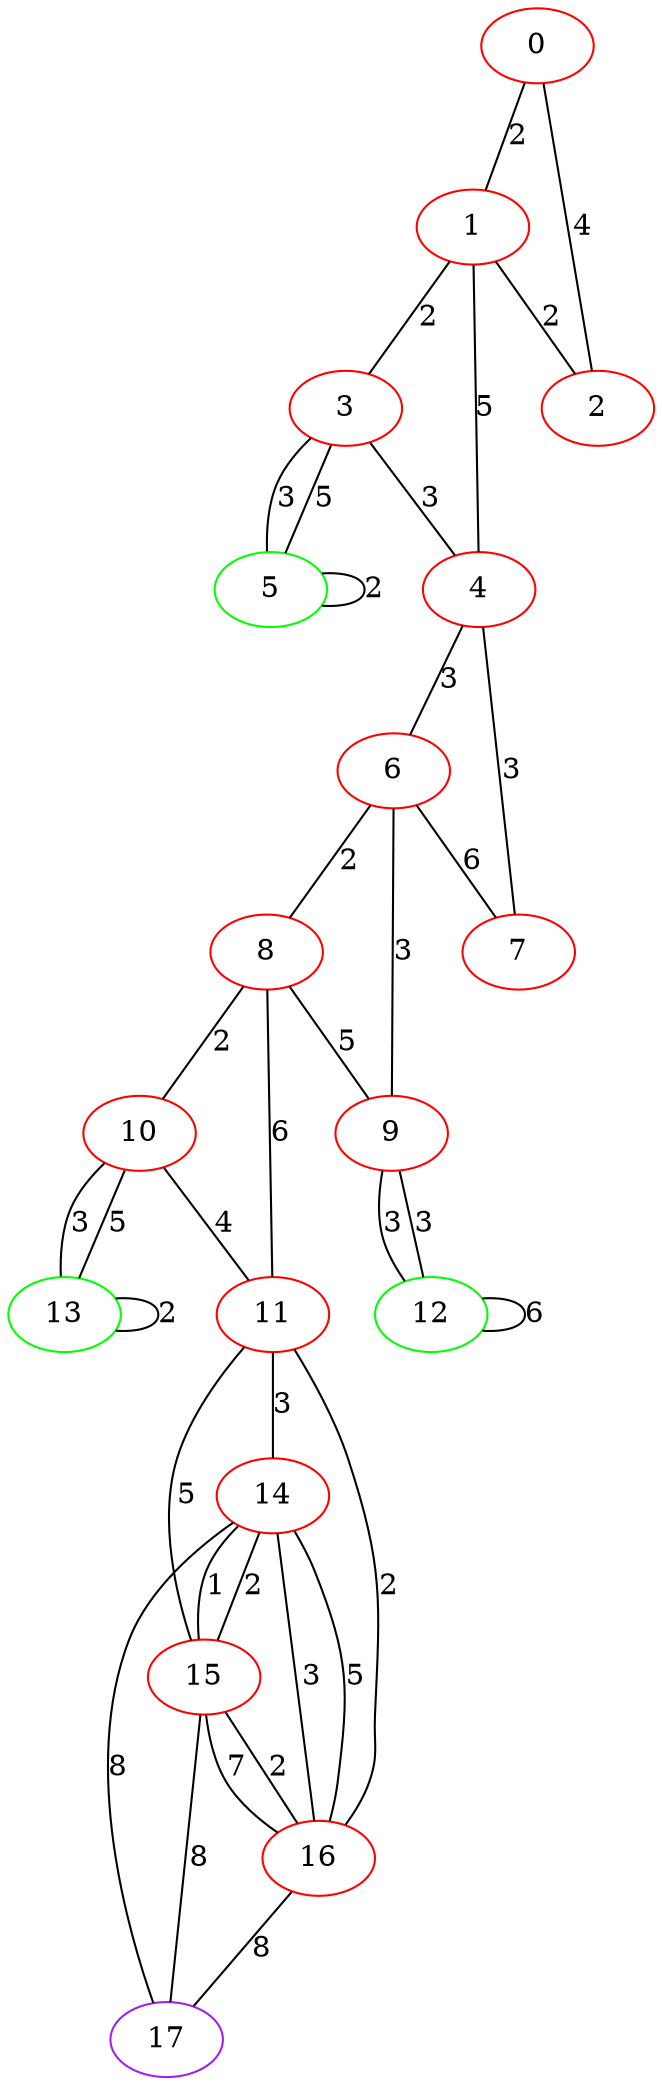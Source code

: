 graph "" {
0 [color=red, weight=1];
1 [color=red, weight=1];
2 [color=red, weight=1];
3 [color=red, weight=1];
4 [color=red, weight=1];
5 [color=green, weight=2];
6 [color=red, weight=1];
7 [color=red, weight=1];
8 [color=red, weight=1];
9 [color=red, weight=1];
10 [color=red, weight=1];
11 [color=red, weight=1];
12 [color=green, weight=2];
13 [color=green, weight=2];
14 [color=red, weight=1];
15 [color=red, weight=1];
16 [color=red, weight=1];
17 [color=purple, weight=4];
0 -- 1  [key=0, label=2];
0 -- 2  [key=0, label=4];
1 -- 2  [key=0, label=2];
1 -- 3  [key=0, label=2];
1 -- 4  [key=0, label=5];
3 -- 4  [key=0, label=3];
3 -- 5  [key=0, label=3];
3 -- 5  [key=1, label=5];
4 -- 6  [key=0, label=3];
4 -- 7  [key=0, label=3];
5 -- 5  [key=0, label=2];
6 -- 8  [key=0, label=2];
6 -- 9  [key=0, label=3];
6 -- 7  [key=0, label=6];
8 -- 9  [key=0, label=5];
8 -- 10  [key=0, label=2];
8 -- 11  [key=0, label=6];
9 -- 12  [key=0, label=3];
9 -- 12  [key=1, label=3];
10 -- 11  [key=0, label=4];
10 -- 13  [key=0, label=3];
10 -- 13  [key=1, label=5];
11 -- 16  [key=0, label=2];
11 -- 14  [key=0, label=3];
11 -- 15  [key=0, label=5];
12 -- 12  [key=0, label=6];
13 -- 13  [key=0, label=2];
14 -- 16  [key=0, label=3];
14 -- 16  [key=1, label=5];
14 -- 17  [key=0, label=8];
14 -- 15  [key=0, label=1];
14 -- 15  [key=1, label=2];
15 -- 16  [key=0, label=2];
15 -- 16  [key=1, label=7];
15 -- 17  [key=0, label=8];
16 -- 17  [key=0, label=8];
}

